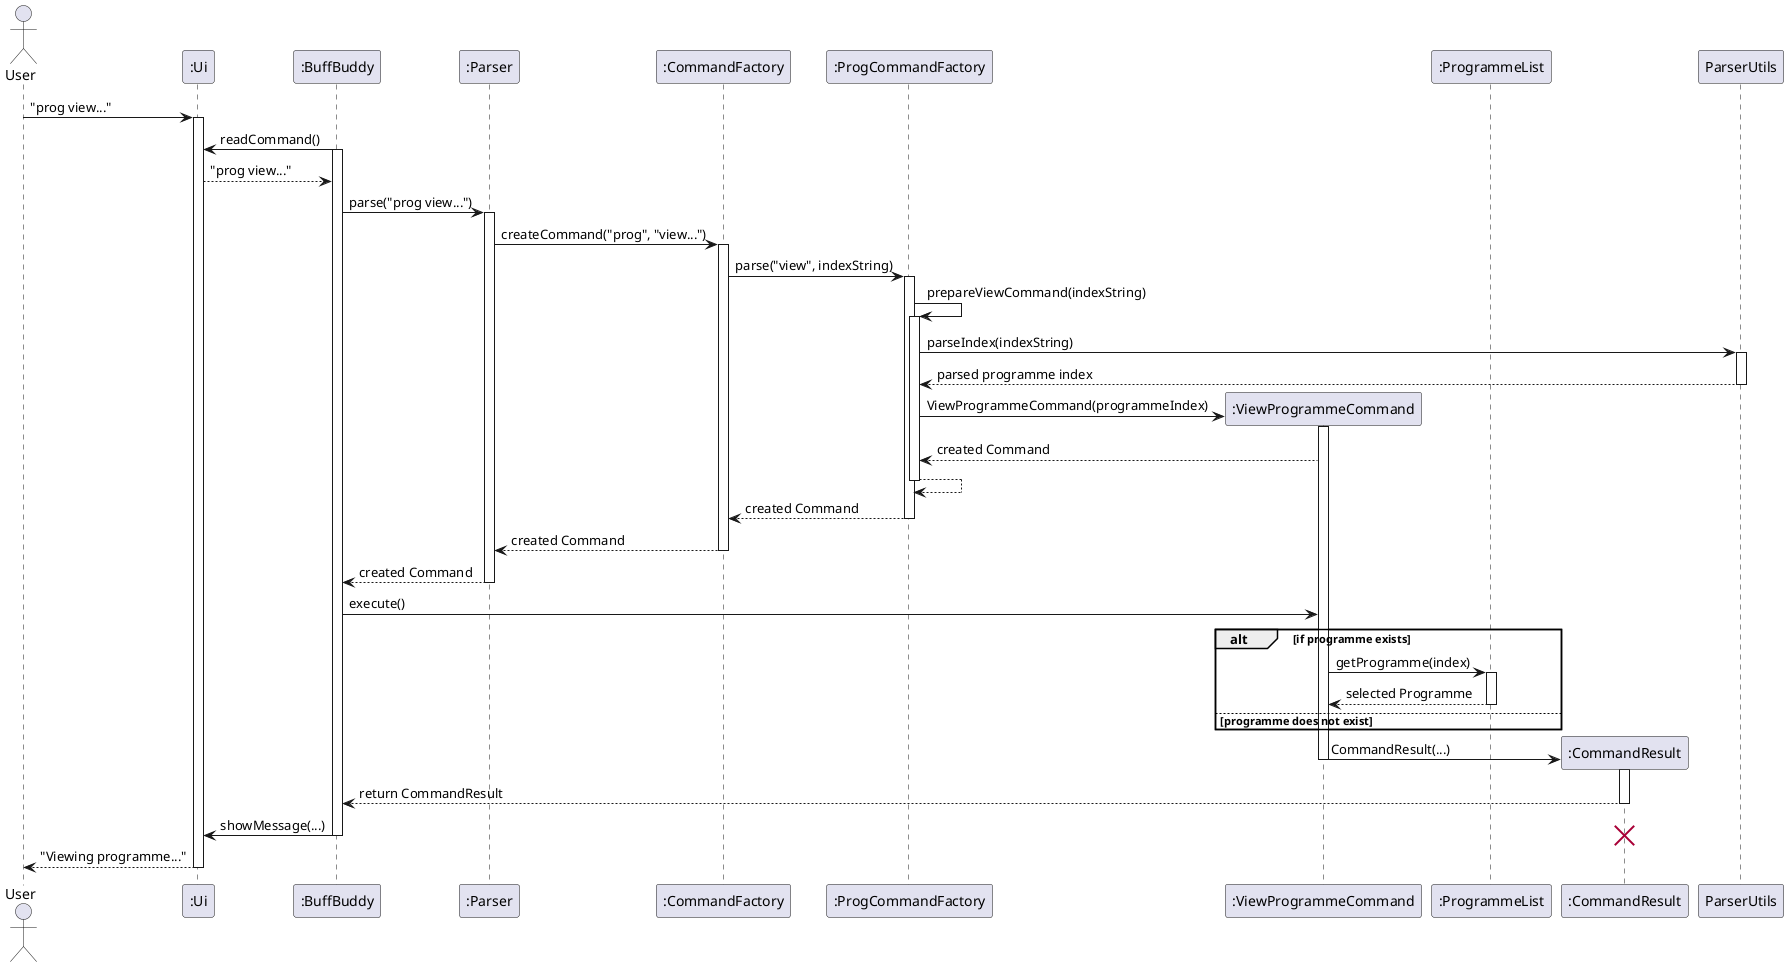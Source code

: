 @startuml
actor User
participant ":Ui" as Ui
participant ":BuffBuddy" as BuffBuddy
participant ":Parser" as Parser
participant ":CommandFactory" as CommandFactory
participant ":ProgCommandFactory" as ProgCommandFactory
participant ":ViewProgrammeCommand" as Command
participant ":ProgrammeList" as Model
participant ":CommandResult" as CommandResult


User -> Ui : "prog view..."
activate Ui
BuffBuddy -> Ui: readCommand()
activate BuffBuddy
Ui --> BuffBuddy : "prog view..."

BuffBuddy -> Parser : parse("prog view...")
activate Parser

Parser -> CommandFactory : createCommand("prog", "view...")

activate CommandFactory

CommandFactory -> ProgCommandFactory : parse("view", indexString)
activate ProgCommandFactory
ProgCommandFactory -> ProgCommandFactory : prepareViewCommand(indexString)
activate ProgCommandFactory


ProgCommandFactory -> "ParserUtils" : parseIndex(indexString)
activate "ParserUtils"
ProgCommandFactory <-- "ParserUtils" : parsed programme index
deactivate "ParserUtils"
create Command
ProgCommandFactory -> Command : ViewProgrammeCommand(programmeIndex)


activate Command
ProgCommandFactory <-- Command: created Command
ProgCommandFactory --> ProgCommandFactory
deactivate ProgCommandFactory
CommandFactory <-- ProgCommandFactory: created Command
deactivate ProgCommandFactory
Parser <-- CommandFactory: created Command
deactivate CommandFactory
BuffBuddy <-- Parser: created Command
deactivate Parser


BuffBuddy -> Command : execute()


alt if programme exists
    Command -> Model : getProgramme(index)
    activate Model
    Command <-- Model: selected Programme
    deactivate Model
else programme does not exist

end
create CommandResult
Command -> CommandResult: CommandResult(...)


deactivate Command
activate CommandResult
BuffBuddy <-- CommandResult : return CommandResult
deactivate CommandResult
BuffBuddy -> Ui : showMessage(...)

deactivate BuffBuddy
destroy CommandResult
User <-- Ui : "Viewing programme..."
deactivate Ui


@enduml
